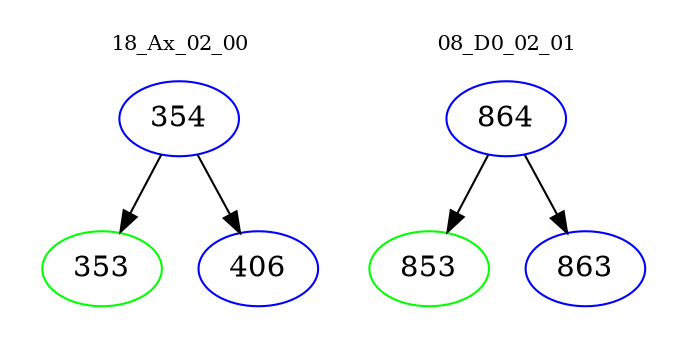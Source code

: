 digraph{
subgraph cluster_0 {
color = white
label = "18_Ax_02_00";
fontsize=10;
T0_354 [label="354", color="blue"]
T0_354 -> T0_353 [color="black"]
T0_353 [label="353", color="green"]
T0_354 -> T0_406 [color="black"]
T0_406 [label="406", color="blue"]
}
subgraph cluster_1 {
color = white
label = "08_D0_02_01";
fontsize=10;
T1_864 [label="864", color="blue"]
T1_864 -> T1_853 [color="black"]
T1_853 [label="853", color="green"]
T1_864 -> T1_863 [color="black"]
T1_863 [label="863", color="blue"]
}
}
